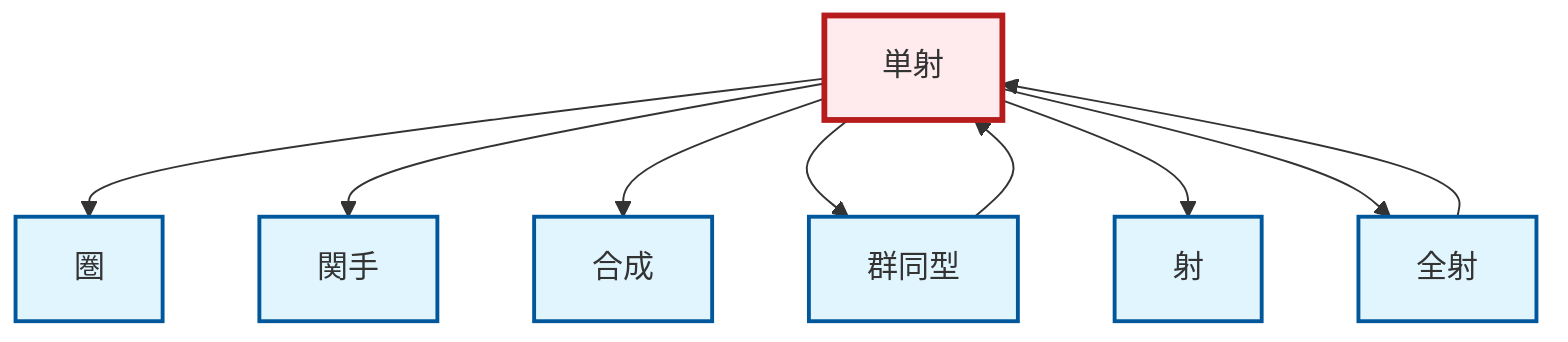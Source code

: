 graph TD
    classDef definition fill:#e1f5fe,stroke:#01579b,stroke-width:2px
    classDef theorem fill:#f3e5f5,stroke:#4a148c,stroke-width:2px
    classDef axiom fill:#fff3e0,stroke:#e65100,stroke-width:2px
    classDef example fill:#e8f5e9,stroke:#1b5e20,stroke-width:2px
    classDef current fill:#ffebee,stroke:#b71c1c,stroke-width:3px
    def-composition["合成"]:::definition
    def-functor["関手"]:::definition
    def-monomorphism["単射"]:::definition
    def-isomorphism["群同型"]:::definition
    def-category["圏"]:::definition
    def-epimorphism["全射"]:::definition
    def-morphism["射"]:::definition
    def-monomorphism --> def-category
    def-monomorphism --> def-functor
    def-monomorphism --> def-composition
    def-isomorphism --> def-monomorphism
    def-monomorphism --> def-isomorphism
    def-epimorphism --> def-monomorphism
    def-monomorphism --> def-morphism
    def-monomorphism --> def-epimorphism
    class def-monomorphism current